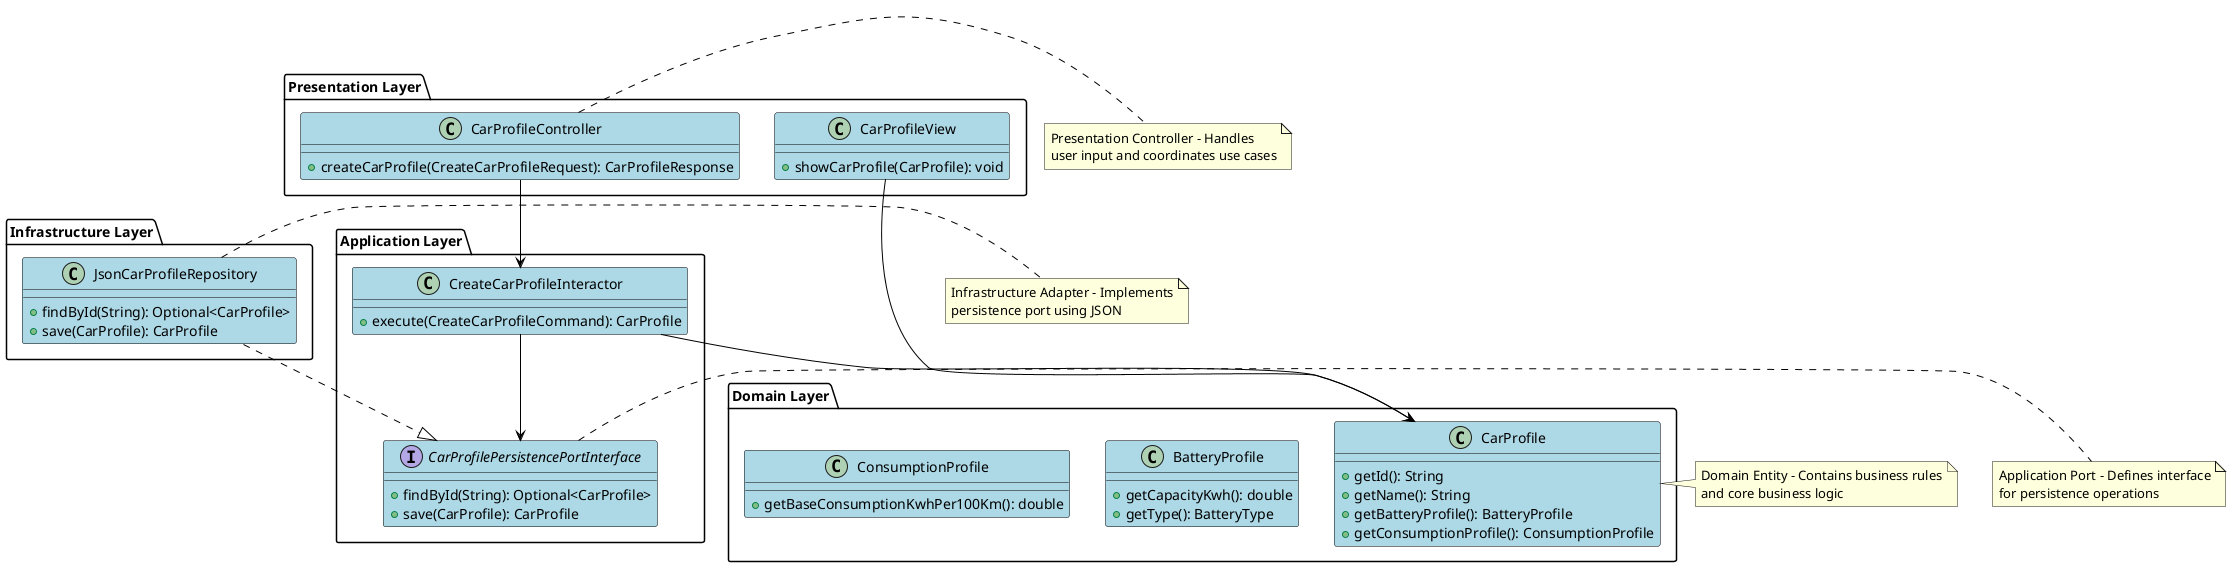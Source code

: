 @startuml ULRICA Clean Architecture

' Styling
skinparam backgroundColor white
skinparam class {
    BackgroundColor LightBlue
    ArrowColor Black
    BorderColor Black
}

' Packages
package "Domain Layer" {
    class CarProfile {
        + getId(): String
        + getName(): String
        + getBatteryProfile(): BatteryProfile
        + getConsumptionProfile(): ConsumptionProfile
    }
    class BatteryProfile {
        + getCapacityKwh(): double
        + getType(): BatteryType
    }
    class ConsumptionProfile {
        + getBaseConsumptionKwhPer100Km(): double
    }
}

package "Application Layer" {
    interface "CarProfilePersistencePortInterface" {
        + findById(String): Optional<CarProfile>
        + save(CarProfile): CarProfile
    }
    class "CreateCarProfileInteractor" {
        + execute(CreateCarProfileCommand): CarProfile
    }
}

package "Infrastructure Layer" {
    class "JsonCarProfileRepository" {
        + findById(String): Optional<CarProfile>
        + save(CarProfile): CarProfile
    }
}

package "Presentation Layer" {
    class "CarProfileController" {
        + createCarProfile(CreateCarProfileRequest): CarProfileResponse
    }
    class "CarProfileView" {
        + showCarProfile(CarProfile): void
    }
}

' Dependencies
JsonCarProfileRepository ..|> CarProfilePersistencePortInterface
CreateCarProfileInteractor --> CarProfilePersistencePortInterface
CreateCarProfileInteractor --> CarProfile
CarProfileController --> CreateCarProfileInteractor
CarProfileView --> CarProfile

note right of CarProfile
  Domain Entity - Contains business rules
  and core business logic
end note

note right of CarProfilePersistencePortInterface
  Application Port - Defines interface
  for persistence operations
end note

note right of JsonCarProfileRepository
  Infrastructure Adapter - Implements
  persistence port using JSON
end note

note right of CarProfileController
  Presentation Controller - Handles
  user input and coordinates use cases
end note

@enduml 